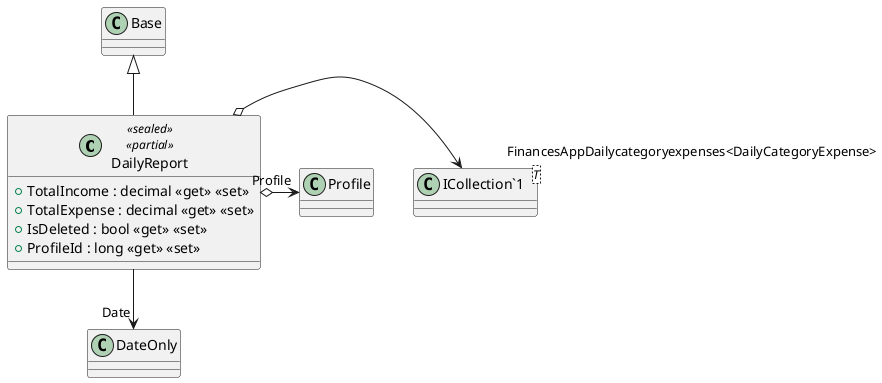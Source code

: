 @startuml
class DailyReport <<sealed>> <<partial>> {
    + TotalIncome : decimal <<get>> <<set>>
    + TotalExpense : decimal <<get>> <<set>>
    + IsDeleted : bool <<get>> <<set>>
    + ProfileId : long <<get>> <<set>>
}
class "ICollection`1"<T> {
}
Base <|-- DailyReport
DailyReport --> "Date" DateOnly
DailyReport o-> "FinancesAppDailycategoryexpenses<DailyCategoryExpense>" "ICollection`1"
DailyReport o-> "Profile" Profile
@enduml
